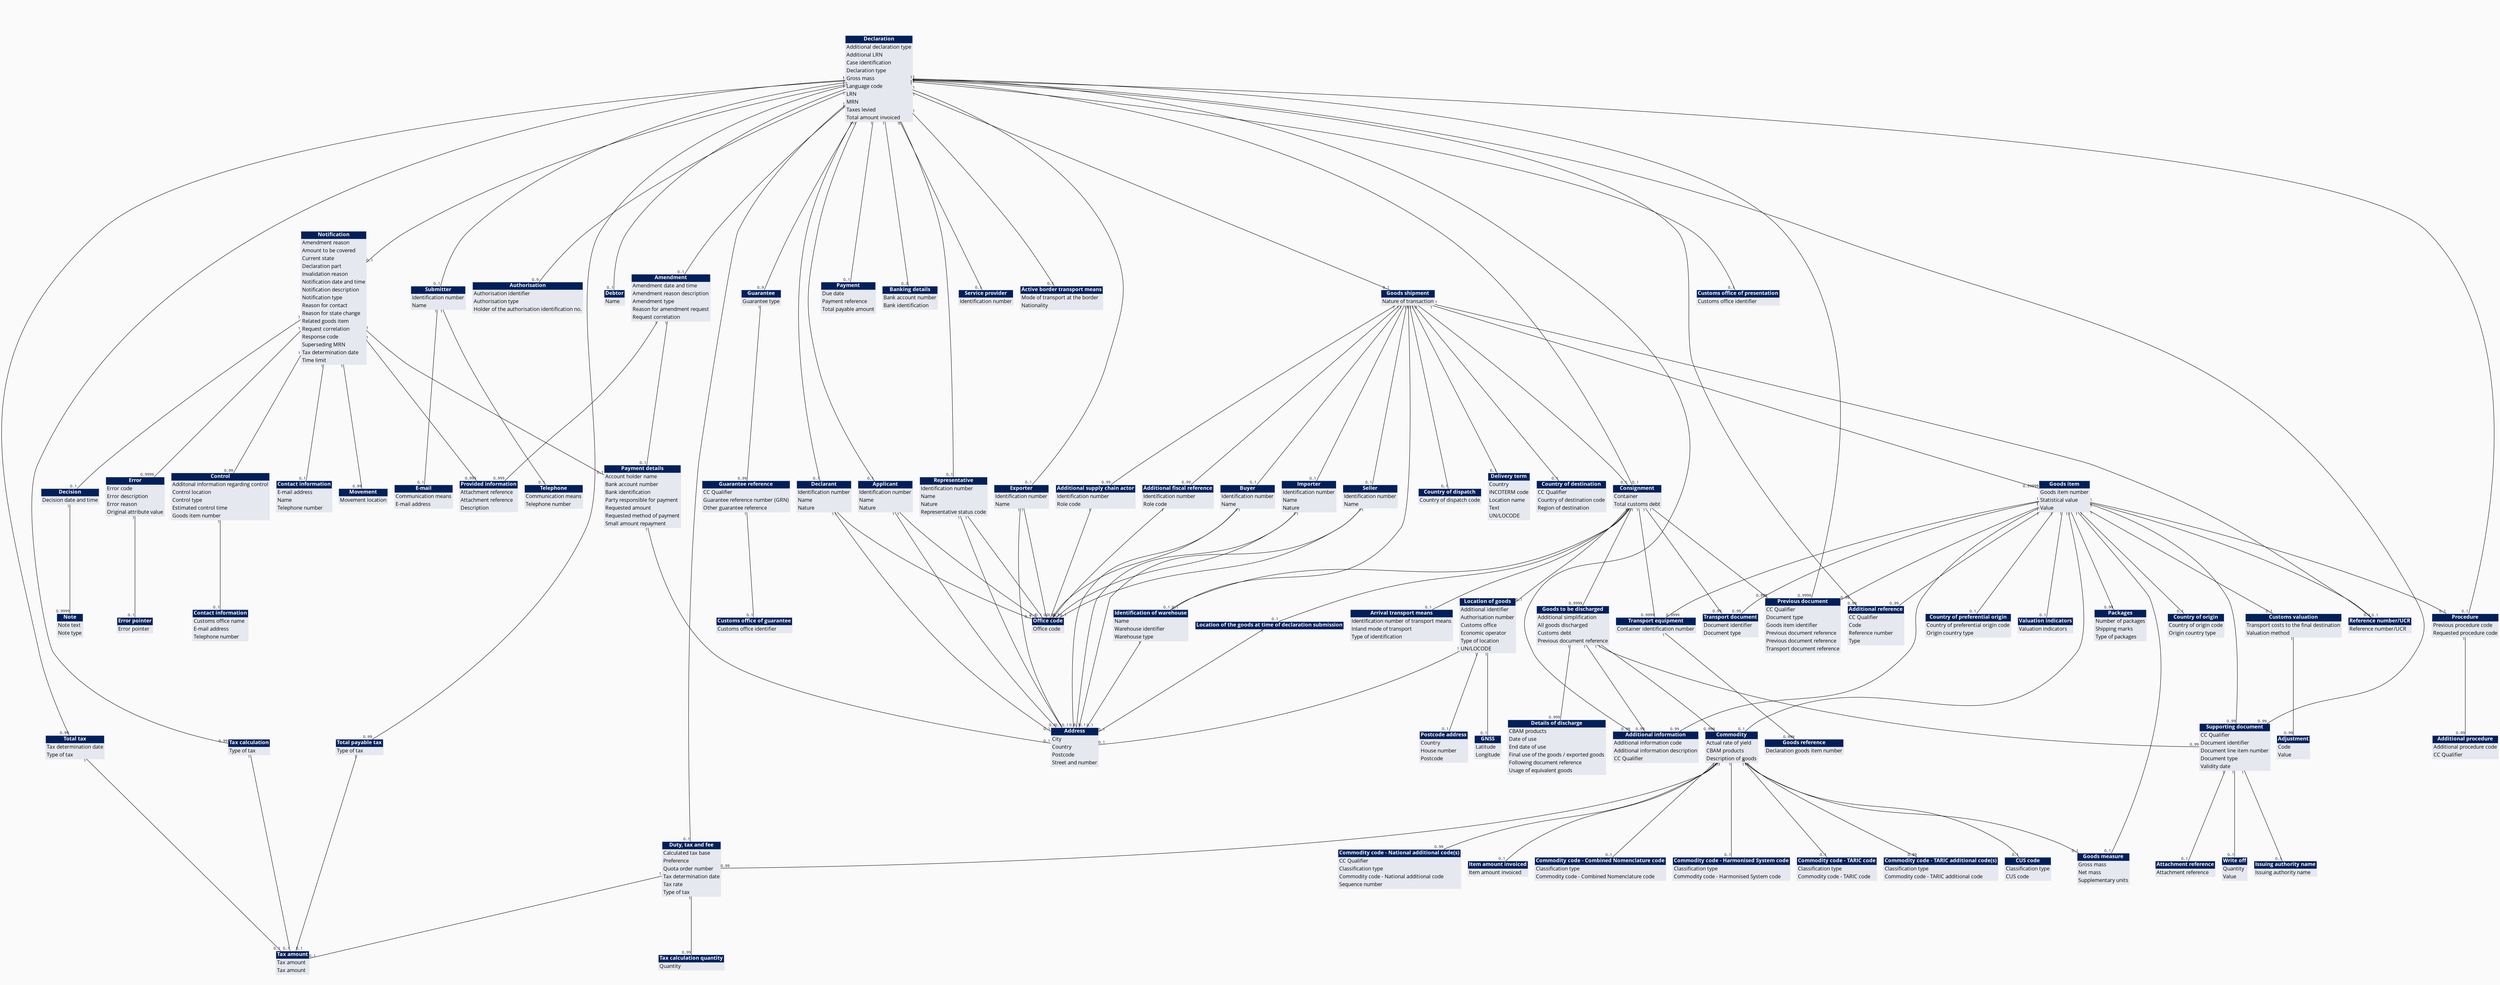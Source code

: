 Graph ClassDiagram {
bgcolor="#fafafa"
ratio="0.4"
node [shape=plain, fontname="Open Sans"]
edge [fontname="Open Sans" width="2"]
"FIg-001" -- "FIg-014" [headlabel="0..1" taillabel="1" fontsize=10]
"FIg-001" -- "FIg-026" [headlabel="0..1" taillabel="1" fontsize=10]
"FIg-001" -- "FIg-028" [headlabel="0..1" taillabel="1" fontsize=10]
"FIg-001" -- "FIg-031" [headlabel="0..1" taillabel="1" fontsize=10]
"FIg-001" -- "FIg-032" [headlabel="0..9" taillabel="1" fontsize=10]
"FIg-001" -- "FIg-033" [headlabel="0..1" taillabel="1" fontsize=10]
"FIg-001" -- "FIg-034" [headlabel="0..1" taillabel="1" fontsize=10]
"FIg-001" -- "FIg-036" [headlabel="0..1" taillabel="1" fontsize=10]
"FIg-001" -- "FIg-038" [headlabel="0..1" taillabel="1" fontsize=10]
"FIg-001" -- "FIg-050" [headlabel="0..99" taillabel="1" fontsize=10]
"FIg-001" -- "FIg-053" [headlabel="0..99" taillabel="1" fontsize=10]
"FIg-001" -- "FIg-057" [headlabel="0..99" taillabel="1" fontsize=10]
"FIg-001" -- "FIg-060" [headlabel="0..1" taillabel="1" fontsize=10]
"FIg-001" -- "FIg-062" [headlabel="0..3" taillabel="1" fontsize=10]
"FIg-001" -- "FIg-075" [headlabel="0..1" taillabel="1" fontsize=10]
"FIg-001" -- "FIg-079" [headlabel="0..1" taillabel="1" fontsize=10]
"FIg-001" -- "FIg-085" [headlabel="0..1" taillabel="1" fontsize=10]
"FIg-001" -- "FIg-099" [headlabel="0..9" taillabel="1" fontsize=10]
"FIg-001" -- "FIg-101" [headlabel="0..1" taillabel="1" fontsize=10]
"FIg-001" -- "FIg-102" [headlabel="0..99" taillabel="1" fontsize=10]
"FIg-001" -- "FIg-111" [headlabel="0..99" taillabel="1" fontsize=10]
"FIg-001" -- "FIg-113" [headlabel="0..1" taillabel="1" fontsize=10]
"FIg-001" -- "FIg-116" [headlabel="0..1" taillabel="1" fontsize=10]
"FIg-001" -- "FIg-119" [headlabel="0..1" taillabel="1" fontsize=10]
"FIg-001" -- "FIg-135" [headlabel="0..9999" taillabel="1" fontsize=10]
"FIg-001" -- "FIg-136" [headlabel="0..99" taillabel="1" fontsize=10]
"FIg-014" -- "FIg-012" [headlabel="0..999" taillabel="1" fontsize=10]
"FIg-014" -- "FIg-037" [headlabel="0..1" taillabel="1" fontsize=10]
"FIg-015" -- "FIg-011" [headlabel="0..9999" taillabel="1" fontsize=10]
"FIg-017" -- "FIg-023" [headlabel="0..1" taillabel="1" fontsize=10]
"FIg-019" -- "FIg-016" [headlabel="0..1" taillabel="1" fontsize=10]
"FIg-026" -- "FIg-029" [headlabel="0..1" taillabel="1" fontsize=10]
"FIg-026" -- "FIg-083" [headlabel="0..1" taillabel="1" fontsize=10]
"FIg-028" -- "FIg-009" [headlabel="0..1" taillabel="1" fontsize=10]
"FIg-028" -- "FIg-012" [headlabel="0..999" taillabel="1" fontsize=10]
"FIg-028" -- "FIg-015" [headlabel="0..1" taillabel="1" fontsize=10]
"FIg-028" -- "FIg-017" [headlabel="0..9999" taillabel="1" fontsize=10]
"FIg-028" -- "FIg-019" [headlabel="0..99" taillabel="1" fontsize=10]
"FIg-028" -- "FIg-024" [headlabel="0..99" taillabel="1" fontsize=10]
"FIg-028" -- "FIg-037" [headlabel="0..1" taillabel="1" fontsize=10]
"FIg-031" -- "FIg-043" [headlabel="0..1" taillabel="1" fontsize=10]
"FIg-031" -- "FIg-105" [headlabel="0..1" taillabel="1" fontsize=10]
"FIg-033" -- "FIg-029" [headlabel="0..1" taillabel="1" fontsize=10]
"FIg-033" -- "FIg-083" [headlabel="0..1" taillabel="1" fontsize=10]
"FIg-036" -- "FIg-029" [headlabel="0..1" taillabel="1" fontsize=10]
"FIg-036" -- "FIg-083" [headlabel="0..1" taillabel="1" fontsize=10]
"FIg-037" -- "FIg-083" [headlabel="0..1" taillabel="1" fontsize=10]
"FIg-038" -- "FIg-029" [headlabel="0..1" taillabel="1" fontsize=10]
"FIg-038" -- "FIg-083" [headlabel="0..1" taillabel="1" fontsize=10]
"FIg-044" -- "FIg-070" [headlabel="0..999" taillabel="1" fontsize=10]
"FIg-045" -- "FIg-047" [headlabel="0..1" taillabel="1" fontsize=10]
"FIg-045" -- "FIg-081" [headlabel="0..1" taillabel="1" fontsize=10]
"FIg-045" -- "FIg-082" [headlabel="0..1" taillabel="1" fontsize=10]
"FIg-045" -- "FIg-086" [headlabel="0..99" taillabel="1" fontsize=10]
"FIg-045" -- "FIg-087" [headlabel="0..1" taillabel="1" fontsize=10]
"FIg-045" -- "FIg-088" [headlabel="0..99" taillabel="1" fontsize=10]
"FIg-045" -- "FIg-089" [headlabel="0..1" taillabel="1" fontsize=10]
"FIg-045" -- "FIg-101" [headlabel="0..99" taillabel="1" fontsize=10]
"FIg-045" -- "FIg-133" [headlabel="0..1" taillabel="1" fontsize=10]
"FIg-050" -- "FIg-059" [headlabel="0..1" taillabel="1" fontsize=10]
"FIg-053" -- "FIg-059" [headlabel="0..1" taillabel="1" fontsize=10]
"FIg-057" -- "FIg-059" [headlabel="0..1" taillabel="1" fontsize=10]
"FIg-063" -- "FIg-029" [headlabel="0..1" taillabel="1" fontsize=10]
"FIg-063" -- "FIg-083" [headlabel="0..1" taillabel="1" fontsize=10]
"FIg-066" -- "FIg-029" [headlabel="0..1" taillabel="1" fontsize=10]
"FIg-067" -- "FIg-029" [headlabel="0..1" taillabel="1" fontsize=10]
"FIg-067" -- "FIg-083" [headlabel="0..1" taillabel="1" fontsize=10]
"FIg-075" -- "FIg-044" [headlabel="0..9999" taillabel="1" fontsize=10]
"FIg-075" -- "FIg-073" [headlabel="0..1" taillabel="1" fontsize=10]
"FIg-075" -- "FIg-076" [headlabel="0..1" taillabel="1" fontsize=10]
"FIg-075" -- "FIg-114" [headlabel="0..9999" taillabel="1" fontsize=10]
"FIg-075" -- "FIg-122" [headlabel="0..99" taillabel="1" fontsize=10]
"FIg-075" -- "FIg-127" [headlabel="0..1" taillabel="1" fontsize=10]
"FIg-075" -- "FIg-132" [headlabel="0..1" taillabel="1" fontsize=10]
"FIg-075" -- "FIg-135" [headlabel="0..999" taillabel="1" fontsize=10]
"FIg-076" -- "FIg-083" [headlabel="0..1" taillabel="1" fontsize=10]
"FIg-078" -- "FIg-044" [headlabel="0..9999" taillabel="1" fontsize=10]
"FIg-078" -- "FIg-045" [headlabel="0..1" taillabel="1" fontsize=10]
"FIg-078" -- "FIg-052" [headlabel="0..99" taillabel="1" fontsize=10]
"FIg-078" -- "FIg-089" [headlabel="0..1" taillabel="1" fontsize=10]
"FIg-078" -- "FIg-093" [headlabel="0..1" taillabel="1" fontsize=10]
"FIg-078" -- "FIg-100" [headlabel="0..1" taillabel="1" fontsize=10]
"FIg-078" -- "FIg-102" [headlabel="0..99" taillabel="1" fontsize=10]
"FIg-078" -- "FIg-103" [headlabel="0..1" taillabel="1" fontsize=10]
"FIg-078" -- "FIg-111" [headlabel="0..99" taillabel="1" fontsize=10]
"FIg-078" -- "FIg-113" [headlabel="0..1" taillabel="1" fontsize=10]
"FIg-078" -- "FIg-122" [headlabel="0..99" taillabel="1" fontsize=10]
"FIg-078" -- "FIg-126" [headlabel="0..1" taillabel="1" fontsize=10]
"FIg-078" -- "FIg-130" [headlabel="0..1" taillabel="1" fontsize=10]
"FIg-078" -- "FIg-135" [headlabel="0..99" taillabel="1" fontsize=10]
"FIg-078" -- "FIg-136" [headlabel="0..99" taillabel="1" fontsize=10]
"FIg-093" -- "FIg-094" [headlabel="0..99" taillabel="1" fontsize=10]
"FIg-099" -- "FIg-120" [headlabel="0..99" taillabel="1" fontsize=10]
"FIg-101" -- "FIg-059" [headlabel="0..1" taillabel="1" fontsize=10]
"FIg-101" -- "FIg-091" [headlabel="0..99" taillabel="1" fontsize=10]
"FIg-113" -- "FIg-097" [headlabel="0..99" taillabel="1" fontsize=10]
"FIg-114" -- "FIg-045" [headlabel="0..999" taillabel="1" fontsize=10]
"FIg-114" -- "FIg-102" [headlabel="0..99" taillabel="1" fontsize=10]
"FIg-114" -- "FIg-117" [headlabel="0..999" taillabel="1" fontsize=10]
"FIg-114" -- "FIg-136" [headlabel="0..99" taillabel="1" fontsize=10]
"FIg-119" -- "FIg-063" [headlabel="0..1" taillabel="1" fontsize=10]
"FIg-119" -- "FIg-066" [headlabel="0..99" taillabel="1" fontsize=10]
"FIg-119" -- "FIg-067" [headlabel="0..1" taillabel="1" fontsize=10]
"FIg-119" -- "FIg-071" [headlabel="0..1" taillabel="1" fontsize=10]
"FIg-119" -- "FIg-075" [headlabel="0..1" taillabel="1" fontsize=10]
"FIg-119" -- "FIg-077" [headlabel="0..1" taillabel="1" fontsize=10]
"FIg-119" -- "FIg-078" [headlabel="0..99999" taillabel="1" fontsize=10]
"FIg-119" -- "FIg-092" [headlabel="0..1" taillabel="1" fontsize=10]
"FIg-119" -- "FIg-125" [headlabel="0..1" taillabel="1" fontsize=10]
"FIg-119" -- "FIg-126" [headlabel="0..1" taillabel="1" fontsize=10]
"FIg-119" -- "FIg-132" [headlabel="0..1" taillabel="1" fontsize=10]
"FIg-119" -- "FIg-134" [headlabel="0..99" taillabel="1" fontsize=10]
"FIg-120" -- "FIg-004" [headlabel="0..1" taillabel="1" fontsize=10]
"FIg-125" -- "FIg-029" [headlabel="0..1" taillabel="1" fontsize=10]
"FIg-125" -- "FIg-083" [headlabel="0..1" taillabel="1" fontsize=10]
"FIg-127" -- "FIg-069" [headlabel="0..1" taillabel="1" fontsize=10]
"FIg-127" -- "FIg-083" [headlabel="0..1" taillabel="1" fontsize=10]
"FIg-127" -- "FIg-131" [headlabel="0..1" taillabel="1" fontsize=10]
"FIg-132" -- "FIg-083" [headlabel="0..1" taillabel="1" fontsize=10]
"FIg-134" -- "FIg-029" [headlabel="0..1" taillabel="1" fontsize=10]
"FIg-136" -- "FIg-042" [headlabel="0..1" taillabel="1" fontsize=10]
"FIg-136" -- "FIg-108" [headlabel="0..1" taillabel="1" fontsize=10]
"FIg-136" -- "FIg-137" [headlabel="0..1" taillabel="1" fontsize=10]
"FIg-001" [label=<<table border="0" cellspacing="0" cellborder="1" color="#E3E5E9"><tr><td bgcolor="#00205B"><font color="white"><b>Declaration</b></font></td></tr><tr><td bgcolor="#e5e8ee" align="left" sides="LR">Additional declaration type</td></tr><tr><td bgcolor="#e5e8ee" align="left" sides="LR">Additional LRN</td></tr><tr><td bgcolor="#e5e8ee" align="left" sides="LR">Case identification</td></tr><tr><td bgcolor="#e5e8ee" align="left" sides="LR">Declaration type</td></tr><tr><td bgcolor="#e5e8ee" align="left" sides="LR">Gross mass</td></tr><tr><td bgcolor="#e5e8ee" align="left" sides="LR">Language code</td></tr><tr><td bgcolor="#e5e8ee" align="left" sides="LR">LRN</td></tr><tr><td bgcolor="#e5e8ee" align="left" sides="LR">MRN</td></tr><tr><td bgcolor="#e5e8ee" align="left" sides="LR">Taxes levied</td></tr><tr><td bgcolor="#e5e8ee" align="left" sides="LRB">Total amount invoiced</td></tr></table>>]
"FIg-004" [label=<<table border="0" cellspacing="0" cellborder="1" color="#E3E5E9"><tr><td bgcolor="#00205B"><font color="white"><b>Customs office of guarantee</b></font></td></tr><tr><td bgcolor="#e5e8ee" align="left" sides="LR">Customs office identifier</td></tr></table>>]
"FIg-009" [label=<<table border="0" cellspacing="0" cellborder="1" color="#E3E5E9"><tr><td bgcolor="#00205B"><font color="white"><b>Contact information</b></font></td></tr><tr><td bgcolor="#e5e8ee" align="left" sides="LR">E-mail address</td></tr><tr><td bgcolor="#e5e8ee" align="left" sides="LR">Name</td></tr><tr><td bgcolor="#e5e8ee" align="left" sides="LRB">Telephone number</td></tr></table>>]
"FIg-011" [label=<<table border="0" cellspacing="0" cellborder="1" color="#E3E5E9"><tr><td bgcolor="#00205B"><font color="white"><b>Note</b></font></td></tr><tr><td bgcolor="#e5e8ee" align="left" sides="LR">Note text</td></tr><tr><td bgcolor="#e5e8ee" align="left" sides="LRB">Note type</td></tr></table>>]
"FIg-012" [label=<<table border="0" cellspacing="0" cellborder="1" color="#E3E5E9"><tr><td bgcolor="#00205B"><font color="white"><b>Provided information</b></font></td></tr><tr><td bgcolor="#e5e8ee" align="left" sides="LR">Attachment reference</td></tr><tr><td bgcolor="#e5e8ee" align="left" sides="LR">Attachment reference</td></tr><tr><td bgcolor="#e5e8ee" align="left" sides="LR">Description</td></tr></table>>]
"FIg-014" [label=<<table border="0" cellspacing="0" cellborder="1" color="#E3E5E9"><tr><td bgcolor="#00205B"><font color="white"><b>Amendment</b></font></td></tr><tr><td bgcolor="#e5e8ee" align="left" sides="LR">Amendment date and time</td></tr><tr><td bgcolor="#e5e8ee" align="left" sides="LR">Amendment reason description</td></tr><tr><td bgcolor="#e5e8ee" align="left" sides="LR">Amendment type</td></tr><tr><td bgcolor="#e5e8ee" align="left" sides="LR">Reason for amendment request</td></tr><tr><td bgcolor="#e5e8ee" align="left" sides="LRB">Request correlation</td></tr></table>>]
"FIg-015" [label=<<table border="0" cellspacing="0" cellborder="1" color="#E3E5E9"><tr><td bgcolor="#00205B"><font color="white"><b>Decision</b></font></td></tr><tr><td bgcolor="#e5e8ee" align="left" sides="LRB">Decision date and time</td></tr></table>>]
"FIg-016" [label=<<table border="0" cellspacing="0" cellborder="1" color="#E3E5E9"><tr><td bgcolor="#00205B"><font color="white"><b>Contact information</b></font></td></tr><tr><td bgcolor="#e5e8ee" align="left" sides="LR">Customs office name</td></tr><tr><td bgcolor="#e5e8ee" align="left" sides="LR">E-mail address</td></tr><tr><td bgcolor="#e5e8ee" align="left" sides="LRB">Telephone number</td></tr></table>>]
"FIg-017" [label=<<table border="0" cellspacing="0" cellborder="1" color="#E3E5E9"><tr><td bgcolor="#00205B"><font color="white"><b>Error</b></font></td></tr><tr><td bgcolor="#e5e8ee" align="left" sides="LR">Error code</td></tr><tr><td bgcolor="#e5e8ee" align="left" sides="LR">Error description</td></tr><tr><td bgcolor="#e5e8ee" align="left" sides="LR">Error reason</td></tr><tr><td bgcolor="#e5e8ee" align="left" sides="LRB">Original attribute value</td></tr></table>>]
"FIg-019" [label=<<table border="0" cellspacing="0" cellborder="1" color="#E3E5E9"><tr><td bgcolor="#00205B"><font color="white"><b>Control</b></font></td></tr><tr><td bgcolor="#e5e8ee" align="left" sides="LR">Additonal information regarding control</td></tr><tr><td bgcolor="#e5e8ee" align="left" sides="LR">Control location</td></tr><tr><td bgcolor="#e5e8ee" align="left" sides="LR">Control type</td></tr><tr><td bgcolor="#e5e8ee" align="left" sides="LR">Estimated control time</td></tr><tr><td bgcolor="#e5e8ee" align="left" sides="LRB">Goods item number</td></tr></table>>]
"FIg-023" [label=<<table border="0" cellspacing="0" cellborder="1" color="#E3E5E9"><tr><td bgcolor="#00205B"><font color="white"><b>Error pointer</b></font></td></tr><tr><td bgcolor="#e5e8ee" align="left" sides="LRB">Error pointer</td></tr></table>>]
"FIg-024" [label=<<table border="0" cellspacing="0" cellborder="1" color="#E3E5E9"><tr><td bgcolor="#00205B"><font color="white"><b>Movement</b></font></td></tr><tr><td bgcolor="#e5e8ee" align="left" sides="LRB">Movement location</td></tr></table>>]
"FIg-026" [label=<<table border="0" cellspacing="0" cellborder="1" color="#E3E5E9"><tr><td bgcolor="#00205B"><font color="white"><b>Representative</b></font></td></tr><tr><td bgcolor="#e5e8ee" align="left" sides="LR">Identification number</td></tr><tr><td bgcolor="#e5e8ee" align="left" sides="LR">Name</td></tr><tr><td bgcolor="#e5e8ee" align="left" sides="LR">Nature</td></tr><tr><td bgcolor="#e5e8ee" align="left" sides="LRB">Representative status code</td></tr></table>>]
"FIg-028" [label=<<table border="0" cellspacing="0" cellborder="1" color="#E3E5E9"><tr><td bgcolor="#00205B"><font color="white"><b>Notification</b></font></td></tr><tr><td bgcolor="#e5e8ee" align="left" sides="LR">Amendment reason</td></tr><tr><td bgcolor="#e5e8ee" align="left" sides="LR">Amount to be covered</td></tr><tr><td bgcolor="#e5e8ee" align="left" sides="LR">Current state</td></tr><tr><td bgcolor="#e5e8ee" align="left" sides="LR">Declaration part</td></tr><tr><td bgcolor="#e5e8ee" align="left" sides="LR">Invalidation reason</td></tr><tr><td bgcolor="#e5e8ee" align="left" sides="LR">Notification date and time</td></tr><tr><td bgcolor="#e5e8ee" align="left" sides="LR">Notification description</td></tr><tr><td bgcolor="#e5e8ee" align="left" sides="LR">Notification type</td></tr><tr><td bgcolor="#e5e8ee" align="left" sides="LR">Reason for contact</td></tr><tr><td bgcolor="#e5e8ee" align="left" sides="LR">Reason for state change</td></tr><tr><td bgcolor="#e5e8ee" align="left" sides="LR">Related goods item</td></tr><tr><td bgcolor="#e5e8ee" align="left" sides="LR">Request correlation</td></tr><tr><td bgcolor="#e5e8ee" align="left" sides="LR">Response code</td></tr><tr><td bgcolor="#e5e8ee" align="left" sides="LR">Superseding MRN</td></tr><tr><td bgcolor="#e5e8ee" align="left" sides="LR">Tax determination date</td></tr><tr><td bgcolor="#e5e8ee" align="left" sides="LRB">Time limit</td></tr></table>>]
"FIg-029" [label=<<table border="0" cellspacing="0" cellborder="1" color="#E3E5E9"><tr><td bgcolor="#00205B"><font color="white"><b>Office code</b></font></td></tr><tr><td bgcolor="#e5e8ee" align="left" sides="LR">Office code</td></tr></table>>]
"FIg-031" [label=<<table border="0" cellspacing="0" cellborder="1" color="#E3E5E9"><tr><td bgcolor="#00205B"><font color="white"><b>Submitter</b></font></td></tr><tr><td bgcolor="#e5e8ee" align="left" sides="LR">Identification number</td></tr><tr><td bgcolor="#e5e8ee" align="left" sides="LR">Name</td></tr></table>>]
"FIg-032" [label=<<table border="0" cellspacing="0" cellborder="1" color="#E3E5E9"><tr><td bgcolor="#00205B"><font color="white"><b>Authorisation</b></font></td></tr><tr><td bgcolor="#e5e8ee" align="left" sides="LR">Authorisation identifier</td></tr><tr><td bgcolor="#e5e8ee" align="left" sides="LR">Authorisation type</td></tr><tr><td bgcolor="#e5e8ee" align="left" sides="LRB">Holder of the authorisation identification no.</td></tr></table>>]
"FIg-033" [label=<<table border="0" cellspacing="0" cellborder="1" color="#E3E5E9"><tr><td bgcolor="#00205B"><font color="white"><b>Exporter</b></font></td></tr><tr><td bgcolor="#e5e8ee" align="left" sides="LR">Identification number</td></tr><tr><td bgcolor="#e5e8ee" align="left" sides="LRB">Name</td></tr></table>>]
"FIg-034" [label=<<table border="0" cellspacing="0" cellborder="1" color="#E3E5E9"><tr><td bgcolor="#00205B"><font color="white"><b>Debtor</b></font></td></tr><tr><td bgcolor="#e5e8ee" align="left" sides="LRB">Name</td></tr></table>>]
"FIg-036" [label=<<table border="0" cellspacing="0" cellborder="1" color="#E3E5E9"><tr><td bgcolor="#00205B"><font color="white"><b>Declarant</b></font></td></tr><tr><td bgcolor="#e5e8ee" align="left" sides="LR">Identification number</td></tr><tr><td bgcolor="#e5e8ee" align="left" sides="LR">Name</td></tr><tr><td bgcolor="#e5e8ee" align="left" sides="LRB">Nature</td></tr></table>>]
"FIg-037" [label=<<table border="0" cellspacing="0" cellborder="1" color="#E3E5E9"><tr><td bgcolor="#00205B"><font color="white"><b>Payment details</b></font></td></tr><tr><td bgcolor="#e5e8ee" align="left" sides="LR">Account holder name</td></tr><tr><td bgcolor="#e5e8ee" align="left" sides="LR">Bank account number</td></tr><tr><td bgcolor="#e5e8ee" align="left" sides="LR">Bank identification</td></tr><tr><td bgcolor="#e5e8ee" align="left" sides="LR">Party responsible for payment</td></tr><tr><td bgcolor="#e5e8ee" align="left" sides="LR">Requested amount</td></tr><tr><td bgcolor="#e5e8ee" align="left" sides="LR">Requested method of payment</td></tr><tr><td bgcolor="#e5e8ee" align="left" sides="LRB">Small amount repayment</td></tr></table>>]
"FIg-038" [label=<<table border="0" cellspacing="0" cellborder="1" color="#E3E5E9"><tr><td bgcolor="#00205B"><font color="white"><b>Applicant</b></font></td></tr><tr><td bgcolor="#e5e8ee" align="left" sides="LR">Identification number</td></tr><tr><td bgcolor="#e5e8ee" align="left" sides="LR">Name</td></tr><tr><td bgcolor="#e5e8ee" align="left" sides="LRB">Nature</td></tr></table>>]
"FIg-042" [label=<<table border="0" cellspacing="0" cellborder="1" color="#E3E5E9"><tr><td bgcolor="#00205B"><font color="white"><b>Attachment reference</b></font></td></tr><tr><td bgcolor="#e5e8ee" align="left" sides="LRB">Attachment reference</td></tr></table>>]
"FIg-043" [label=<<table border="0" cellspacing="0" cellborder="1" color="#E3E5E9"><tr><td bgcolor="#00205B"><font color="white"><b>Telephone</b></font></td></tr><tr><td bgcolor="#e5e8ee" align="left" sides="LR">Communication means</td></tr><tr><td bgcolor="#e5e8ee" align="left" sides="LRB">Telephone number</td></tr></table>>]
"FIg-044" [label=<<table border="0" cellspacing="0" cellborder="1" color="#E3E5E9"><tr><td bgcolor="#00205B"><font color="white"><b>Transport equipment</b></font></td></tr><tr><td bgcolor="#e5e8ee" align="left" sides="LR">Container identification number</td></tr></table>>]
"FIg-045" [label=<<table border="0" cellspacing="0" cellborder="1" color="#E3E5E9"><tr><td bgcolor="#00205B"><font color="white"><b>Commodity</b></font></td></tr><tr><td bgcolor="#e5e8ee" align="left" sides="LR">Actual rate of yield</td></tr><tr><td bgcolor="#e5e8ee" align="left" sides="LR">CBAM products</td></tr><tr><td bgcolor="#e5e8ee" align="left" sides="LRB">Description of goods</td></tr></table>>]
"FIg-047" [label=<<table border="0" cellspacing="0" cellborder="1" color="#E3E5E9"><tr><td bgcolor="#00205B"><font color="white"><b>Commodity code - Combined Nomenclature code</b></font></td></tr><tr><td bgcolor="#e5e8ee" align="left" sides="LR">Classification type</td></tr><tr><td bgcolor="#e5e8ee" align="left" sides="LR">Commodity code - Combined Nomenclature code</td></tr></table>>]
"FIg-050" [label=<<table border="0" cellspacing="0" cellborder="1" color="#E3E5E9"><tr><td bgcolor="#00205B"><font color="white"><b>Total tax</b></font></td></tr><tr><td bgcolor="#e5e8ee" align="left" sides="LR">Tax determination date</td></tr><tr><td bgcolor="#e5e8ee" align="left" sides="LRB">Type of tax</td></tr></table>>]
"FIg-052" [label=<<table border="0" cellspacing="0" cellborder="1" color="#E3E5E9"><tr><td bgcolor="#00205B"><font color="white"><b>Packages</b></font></td></tr><tr><td bgcolor="#e5e8ee" align="left" sides="LR">Number of packages</td></tr><tr><td bgcolor="#e5e8ee" align="left" sides="LR">Shipping marks</td></tr><tr><td bgcolor="#e5e8ee" align="left" sides="LRB">Type of packages</td></tr></table>>]
"FIg-053" [label=<<table border="0" cellspacing="0" cellborder="1" color="#E3E5E9"><tr><td bgcolor="#00205B"><font color="white"><b>Tax calculation</b></font></td></tr><tr><td bgcolor="#e5e8ee" align="left" sides="LRB">Type of tax</td></tr></table>>]
"FIg-057" [label=<<table border="0" cellspacing="0" cellborder="1" color="#E3E5E9"><tr><td bgcolor="#00205B"><font color="white"><b>Total payable tax</b></font></td></tr><tr><td bgcolor="#e5e8ee" align="left" sides="LRB">Type of tax</td></tr></table>>]
"FIg-059" [label=<<table border="0" cellspacing="0" cellborder="1" color="#E3E5E9"><tr><td bgcolor="#00205B"><font color="white"><b>Tax amount</b></font></td></tr><tr><td bgcolor="#e5e8ee" align="left" sides="LR">Tax amount</td></tr><tr><td bgcolor="#e5e8ee" align="left" sides="LRB">Tax amount</td></tr></table>>]
"FIg-060" [label=<<table border="0" cellspacing="0" cellborder="1" color="#E3E5E9"><tr><td bgcolor="#00205B"><font color="white"><b>Payment</b></font></td></tr><tr><td bgcolor="#e5e8ee" align="left" sides="LR">Due date</td></tr><tr><td bgcolor="#e5e8ee" align="left" sides="LR">Payment reference</td></tr><tr><td bgcolor="#e5e8ee" align="left" sides="LRB">Total payable amount</td></tr></table>>]
"FIg-062" [label=<<table border="0" cellspacing="0" cellborder="1" color="#E3E5E9"><tr><td bgcolor="#00205B"><font color="white"><b>Banking details</b></font></td></tr><tr><td bgcolor="#e5e8ee" align="left" sides="LR">Bank account number</td></tr><tr><td bgcolor="#e5e8ee" align="left" sides="LR">Bank identification</td></tr></table>>]
"FIg-063" [label=<<table border="0" cellspacing="0" cellborder="1" color="#E3E5E9"><tr><td bgcolor="#00205B"><font color="white"><b>Buyer</b></font></td></tr><tr><td bgcolor="#e5e8ee" align="left" sides="LR">Identification number</td></tr><tr><td bgcolor="#e5e8ee" align="left" sides="LRB">Name</td></tr></table>>]
"FIg-066" [label=<<table border="0" cellspacing="0" cellborder="1" color="#E3E5E9"><tr><td bgcolor="#00205B"><font color="white"><b>Additional fiscal reference</b></font></td></tr><tr><td bgcolor="#e5e8ee" align="left" sides="LR">Identification number</td></tr><tr><td bgcolor="#e5e8ee" align="left" sides="LRB">Role code</td></tr></table>>]
"FIg-067" [label=<<table border="0" cellspacing="0" cellborder="1" color="#E3E5E9"><tr><td bgcolor="#00205B"><font color="white"><b>Importer</b></font></td></tr><tr><td bgcolor="#e5e8ee" align="left" sides="LR">Identification number</td></tr><tr><td bgcolor="#e5e8ee" align="left" sides="LR">Name</td></tr><tr><td bgcolor="#e5e8ee" align="left" sides="LRB">Nature</td></tr></table>>]
"FIg-069" [label=<<table border="0" cellspacing="0" cellborder="1" color="#E3E5E9"><tr><td bgcolor="#00205B"><font color="white"><b>GNSS</b></font></td></tr><tr><td bgcolor="#e5e8ee" align="left" sides="LR">Latitude</td></tr><tr><td bgcolor="#e5e8ee" align="left" sides="LRB">Longitude</td></tr></table>>]
"FIg-070" [label=<<table border="0" cellspacing="0" cellborder="1" color="#E3E5E9"><tr><td bgcolor="#00205B"><font color="white"><b>Goods reference</b></font></td></tr><tr><td bgcolor="#e5e8ee" align="left" sides="LR">Declaration goods item number</td></tr></table>>]
"FIg-071" [label=<<table border="0" cellspacing="0" cellborder="1" color="#E3E5E9"><tr><td bgcolor="#00205B"><font color="white"><b>Country of dispatch</b></font></td></tr><tr><td bgcolor="#e5e8ee" align="left" sides="LRB">Country of dispatch code</td></tr></table>>]
"FIg-073" [label=<<table border="0" cellspacing="0" cellborder="1" color="#E3E5E9"><tr><td bgcolor="#00205B"><font color="white"><b>Arrival transport means</b></font></td></tr><tr><td bgcolor="#e5e8ee" align="left" sides="LR">Identification number of transport means</td></tr><tr><td bgcolor="#e5e8ee" align="left" sides="LR">Inland mode of transport</td></tr><tr><td bgcolor="#e5e8ee" align="left" sides="LRB">Type of identification</td></tr></table>>]
"FIg-075" [label=<<table border="0" cellspacing="0" cellborder="1" color="#E3E5E9"><tr><td bgcolor="#00205B"><font color="white"><b>Consignment</b></font></td></tr><tr><td bgcolor="#e5e8ee" align="left" sides="LR">Container</td></tr><tr><td bgcolor="#e5e8ee" align="left" sides="LRB">Total customs debt</td></tr></table>>]
"FIg-076" [label=<<table border="0" cellspacing="0" cellborder="1" color="#E3E5E9"><tr><td bgcolor="#00205B"><font color="white"><b>Location of the goods at time of declaration submission</b></font></td></tr></table>>]
"FIg-077" [label=<<table border="0" cellspacing="0" cellborder="1" color="#E3E5E9"><tr><td bgcolor="#00205B"><font color="white"><b>Delivery term</b></font></td></tr><tr><td bgcolor="#e5e8ee" align="left" sides="LR">Country</td></tr><tr><td bgcolor="#e5e8ee" align="left" sides="LR">INCOTERM code</td></tr><tr><td bgcolor="#e5e8ee" align="left" sides="LR">Location name</td></tr><tr><td bgcolor="#e5e8ee" align="left" sides="LR">Text</td></tr><tr><td bgcolor="#e5e8ee" align="left" sides="LRB">UN/LOCODE</td></tr></table>>]
"FIg-078" [label=<<table border="0" cellspacing="0" cellborder="1" color="#E3E5E9"><tr><td bgcolor="#00205B"><font color="white"><b>Goods item</b></font></td></tr><tr><td bgcolor="#e5e8ee" align="left" sides="LR">Goods item number</td></tr><tr><td bgcolor="#e5e8ee" align="left" sides="LR">Statistical value</td></tr><tr><td bgcolor="#e5e8ee" align="left" sides="LRB">Value</td></tr></table>>]
"FIg-079" [label=<<table border="0" cellspacing="0" cellborder="1" color="#E3E5E9"><tr><td bgcolor="#00205B"><font color="white"><b>Service provider</b></font></td></tr><tr><td bgcolor="#e5e8ee" align="left" sides="LR">Identification number</td></tr></table>>]
"FIg-081" [label=<<table border="0" cellspacing="0" cellborder="1" color="#E3E5E9"><tr><td bgcolor="#00205B"><font color="white"><b>Commodity code - Harmonised System code</b></font></td></tr><tr><td bgcolor="#e5e8ee" align="left" sides="LR">Classification type</td></tr><tr><td bgcolor="#e5e8ee" align="left" sides="LR">Commodity code - Harmonised System code</td></tr></table>>]
"FIg-082" [label=<<table border="0" cellspacing="0" cellborder="1" color="#E3E5E9"><tr><td bgcolor="#00205B"><font color="white"><b>Commodity code - TARIC code</b></font></td></tr><tr><td bgcolor="#e5e8ee" align="left" sides="LR">Classification type</td></tr><tr><td bgcolor="#e5e8ee" align="left" sides="LR">Commodity code - TARIC code</td></tr></table>>]
"FIg-083" [label=<<table border="0" cellspacing="0" cellborder="1" color="#E3E5E9"><tr><td bgcolor="#00205B"><font color="white"><b>Address</b></font></td></tr><tr><td bgcolor="#e5e8ee" align="left" sides="LR">City</td></tr><tr><td bgcolor="#e5e8ee" align="left" sides="LR">Country</td></tr><tr><td bgcolor="#e5e8ee" align="left" sides="LR">Postcode</td></tr><tr><td bgcolor="#e5e8ee" align="left" sides="LRB">Street and number</td></tr></table>>]
"FIg-085" [label=<<table border="0" cellspacing="0" cellborder="1" color="#E3E5E9"><tr><td bgcolor="#00205B"><font color="white"><b>Active border transport means</b></font></td></tr><tr><td bgcolor="#e5e8ee" align="left" sides="LR">Mode of transport at the border</td></tr><tr><td bgcolor="#e5e8ee" align="left" sides="LRB">Nationality</td></tr></table>>]
"FIg-086" [label=<<table border="0" cellspacing="0" cellborder="1" color="#E3E5E9"><tr><td bgcolor="#00205B"><font color="white"><b>Commodity code - TARIC additional code(s)</b></font></td></tr><tr><td bgcolor="#e5e8ee" align="left" sides="LR">Classification type</td></tr><tr><td bgcolor="#e5e8ee" align="left" sides="LR">Commodity code - TARIC additional code</td></tr></table>>]
"FIg-087" [label=<<table border="0" cellspacing="0" cellborder="1" color="#E3E5E9"><tr><td bgcolor="#00205B"><font color="white"><b>CUS code</b></font></td></tr><tr><td bgcolor="#e5e8ee" align="left" sides="LR">Classification type</td></tr><tr><td bgcolor="#e5e8ee" align="left" sides="LR">CUS code</td></tr></table>>]
"FIg-088" [label=<<table border="0" cellspacing="0" cellborder="1" color="#E3E5E9"><tr><td bgcolor="#00205B"><font color="white"><b>Commodity code - National additional code(s)</b></font></td></tr><tr><td bgcolor="#e5e8ee" align="left" sides="LR">CC Qualifier</td></tr><tr><td bgcolor="#e5e8ee" align="left" sides="LR">Classification type</td></tr><tr><td bgcolor="#e5e8ee" align="left" sides="LR">Commodity code - National additional code</td></tr><tr><td bgcolor="#e5e8ee" align="left" sides="LRB">Sequence number</td></tr></table>>]
"FIg-089" [label=<<table border="0" cellspacing="0" cellborder="1" color="#E3E5E9"><tr><td bgcolor="#00205B"><font color="white"><b>Goods measure</b></font></td></tr><tr><td bgcolor="#e5e8ee" align="left" sides="LR">Gross mass</td></tr><tr><td bgcolor="#e5e8ee" align="left" sides="LR">Net mass</td></tr><tr><td bgcolor="#e5e8ee" align="left" sides="LRB">Supplementary units</td></tr></table>>]
"FIg-091" [label=<<table border="0" cellspacing="0" cellborder="1" color="#E3E5E9"><tr><td bgcolor="#00205B"><font color="white"><b>Tax calculation quantity</b></font></td></tr><tr><td bgcolor="#e5e8ee" align="left" sides="LR">Quantity</td></tr></table>>]
"FIg-092" [label=<<table border="0" cellspacing="0" cellborder="1" color="#E3E5E9"><tr><td bgcolor="#00205B"><font color="white"><b>Country of destination</b></font></td></tr><tr><td bgcolor="#e5e8ee" align="left" sides="LR">CC Qualifier</td></tr><tr><td bgcolor="#e5e8ee" align="left" sides="LR">Country of destination code</td></tr><tr><td bgcolor="#e5e8ee" align="left" sides="LRB">Region of destination</td></tr></table>>]
"FIg-093" [label=<<table border="0" cellspacing="0" cellborder="1" color="#E3E5E9"><tr><td bgcolor="#00205B"><font color="white"><b>Customs valuation</b></font></td></tr><tr><td bgcolor="#e5e8ee" align="left" sides="LR">Transport costs to the final destination</td></tr><tr><td bgcolor="#e5e8ee" align="left" sides="LRB">Valuation method</td></tr></table>>]
"FIg-094" [label=<<table border="0" cellspacing="0" cellborder="1" color="#E3E5E9"><tr><td bgcolor="#00205B"><font color="white"><b>Adjustment</b></font></td></tr><tr><td bgcolor="#e5e8ee" align="left" sides="LR">Code</td></tr><tr><td bgcolor="#e5e8ee" align="left" sides="LRB">Value</td></tr></table>>]
"FIg-097" [label=<<table border="0" cellspacing="0" cellborder="1" color="#E3E5E9"><tr><td bgcolor="#00205B"><font color="white"><b>Additional procedure</b></font></td></tr><tr><td bgcolor="#e5e8ee" align="left" sides="LR">Additional procedure code</td></tr><tr><td bgcolor="#e5e8ee" align="left" sides="LRB">CC Qualifier</td></tr></table>>]
"FIg-099" [label=<<table border="0" cellspacing="0" cellborder="1" color="#E3E5E9"><tr><td bgcolor="#00205B"><font color="white"><b>Guarantee</b></font></td></tr><tr><td bgcolor="#e5e8ee" align="left" sides="LRB">Guarantee type</td></tr></table>>]
"FIg-100" [label=<<table border="0" cellspacing="0" cellborder="1" color="#E3E5E9"><tr><td bgcolor="#00205B"><font color="white"><b>Country of origin</b></font></td></tr><tr><td bgcolor="#e5e8ee" align="left" sides="LR">Country of origin code</td></tr><tr><td bgcolor="#e5e8ee" align="left" sides="LRB">Origin country type</td></tr></table>>]
"FIg-101" [label=<<table border="0" cellspacing="0" cellborder="1" color="#E3E5E9"><tr><td bgcolor="#00205B"><font color="white"><b>Duty, tax and fee</b></font></td></tr><tr><td bgcolor="#e5e8ee" align="left" sides="LR">Calculated tax base</td></tr><tr><td bgcolor="#e5e8ee" align="left" sides="LR">Preference</td></tr><tr><td bgcolor="#e5e8ee" align="left" sides="LR">Quota order number</td></tr><tr><td bgcolor="#e5e8ee" align="left" sides="LR">Tax determination date</td></tr><tr><td bgcolor="#e5e8ee" align="left" sides="LR">Tax rate</td></tr><tr><td bgcolor="#e5e8ee" align="left" sides="LRB">Type of tax</td></tr></table>>]
"FIg-102" [label=<<table border="0" cellspacing="0" cellborder="1" color="#E3E5E9"><tr><td bgcolor="#00205B"><font color="white"><b>Additional information</b></font></td></tr><tr><td bgcolor="#e5e8ee" align="left" sides="LR">Additional information code</td></tr><tr><td bgcolor="#e5e8ee" align="left" sides="LR">Additional information description</td></tr><tr><td bgcolor="#e5e8ee" align="left" sides="LRB">CC Qualifier</td></tr></table>>]
"FIg-103" [label=<<table border="0" cellspacing="0" cellborder="1" color="#E3E5E9"><tr><td bgcolor="#00205B"><font color="white"><b>Country of preferential origin</b></font></td></tr><tr><td bgcolor="#e5e8ee" align="left" sides="LR">Country of preferential origin code</td></tr><tr><td bgcolor="#e5e8ee" align="left" sides="LRB">Origin country type</td></tr></table>>]
"FIg-105" [label=<<table border="0" cellspacing="0" cellborder="1" color="#E3E5E9"><tr><td bgcolor="#00205B"><font color="white"><b>E-mail</b></font></td></tr><tr><td bgcolor="#e5e8ee" align="left" sides="LR">Communication means</td></tr><tr><td bgcolor="#e5e8ee" align="left" sides="LRB">E-mail address</td></tr></table>>]
"FIg-108" [label=<<table border="0" cellspacing="0" cellborder="1" color="#E3E5E9"><tr><td bgcolor="#00205B"><font color="white"><b>Write off</b></font></td></tr><tr><td bgcolor="#e5e8ee" align="left" sides="LR">Quantity</td></tr><tr><td bgcolor="#e5e8ee" align="left" sides="LR">Value</td></tr></table>>]
"FIg-111" [label=<<table border="0" cellspacing="0" cellborder="1" color="#E3E5E9"><tr><td bgcolor="#00205B"><font color="white"><b>Additional reference</b></font></td></tr><tr><td bgcolor="#e5e8ee" align="left" sides="LR">CC Qualifier</td></tr><tr><td bgcolor="#e5e8ee" align="left" sides="LR">Code</td></tr><tr><td bgcolor="#e5e8ee" align="left" sides="LR">Reference number</td></tr><tr><td bgcolor="#e5e8ee" align="left" sides="LRB">Type</td></tr></table>>]
"FIg-113" [label=<<table border="0" cellspacing="0" cellborder="1" color="#E3E5E9"><tr><td bgcolor="#00205B"><font color="white"><b>Procedure</b></font></td></tr><tr><td bgcolor="#e5e8ee" align="left" sides="LR">Previous procedure code</td></tr><tr><td bgcolor="#e5e8ee" align="left" sides="LRB">Requested procedure code</td></tr></table>>]
"FIg-114" [label=<<table border="0" cellspacing="0" cellborder="1" color="#E3E5E9"><tr><td bgcolor="#00205B"><font color="white"><b>Goods to be discharged</b></font></td></tr><tr><td bgcolor="#e5e8ee" align="left" sides="LR">Additional simplification</td></tr><tr><td bgcolor="#e5e8ee" align="left" sides="LR">All goods discharged</td></tr><tr><td bgcolor="#e5e8ee" align="left" sides="LR">Customs debt</td></tr><tr><td bgcolor="#e5e8ee" align="left" sides="LRB">Previous document reference</td></tr></table>>]
"FIg-116" [label=<<table border="0" cellspacing="0" cellborder="1" color="#E3E5E9"><tr><td bgcolor="#00205B"><font color="white"><b>Customs office of presentation</b></font></td></tr><tr><td bgcolor="#e5e8ee" align="left" sides="LR">Customs office identifier</td></tr></table>>]
"FIg-117" [label=<<table border="0" cellspacing="0" cellborder="1" color="#E3E5E9"><tr><td bgcolor="#00205B"><font color="white"><b>Details of discharge</b></font></td></tr><tr><td bgcolor="#e5e8ee" align="left" sides="LR">CBAM products</td></tr><tr><td bgcolor="#e5e8ee" align="left" sides="LR">Date of use</td></tr><tr><td bgcolor="#e5e8ee" align="left" sides="LR">End date of use</td></tr><tr><td bgcolor="#e5e8ee" align="left" sides="LR">Final use of the goods / exported goods</td></tr><tr><td bgcolor="#e5e8ee" align="left" sides="LR">Following document reference</td></tr><tr><td bgcolor="#e5e8ee" align="left" sides="LRB">Usage of equivalent goods</td></tr></table>>]
"FIg-119" [label=<<table border="0" cellspacing="0" cellborder="1" color="#E3E5E9"><tr><td bgcolor="#00205B"><font color="white"><b>Goods shipment</b></font></td></tr><tr><td bgcolor="#e5e8ee" align="left" sides="LRB">Nature of transaction</td></tr></table>>]
"FIg-120" [label=<<table border="0" cellspacing="0" cellborder="1" color="#E3E5E9"><tr><td bgcolor="#00205B"><font color="white"><b>Guarantee reference</b></font></td></tr><tr><td bgcolor="#e5e8ee" align="left" sides="LR">CC Qualifier</td></tr><tr><td bgcolor="#e5e8ee" align="left" sides="LR">Guarantee reference number (GRN)</td></tr><tr><td bgcolor="#e5e8ee" align="left" sides="LRB">Other guarantee reference</td></tr></table>>]
"FIg-122" [label=<<table border="0" cellspacing="0" cellborder="1" color="#E3E5E9"><tr><td bgcolor="#00205B"><font color="white"><b>Transport document</b></font></td></tr><tr><td bgcolor="#e5e8ee" align="left" sides="LR">Document identifier</td></tr><tr><td bgcolor="#e5e8ee" align="left" sides="LR">Document type</td></tr></table>>]
"FIg-125" [label=<<table border="0" cellspacing="0" cellborder="1" color="#E3E5E9"><tr><td bgcolor="#00205B"><font color="white"><b>Seller</b></font></td></tr><tr><td bgcolor="#e5e8ee" align="left" sides="LR">Identification number</td></tr><tr><td bgcolor="#e5e8ee" align="left" sides="LR">Name</td></tr></table>>]
"FIg-126" [label=<<table border="0" cellspacing="0" cellborder="1" color="#E3E5E9"><tr><td bgcolor="#00205B"><font color="white"><b>Reference number/UCR</b></font></td></tr><tr><td bgcolor="#e5e8ee" align="left" sides="LRB">Reference number/UCR</td></tr></table>>]
"FIg-127" [label=<<table border="0" cellspacing="0" cellborder="1" color="#E3E5E9"><tr><td bgcolor="#00205B"><font color="white"><b>Location of goods</b></font></td></tr><tr><td bgcolor="#e5e8ee" align="left" sides="LR">Additional identifier</td></tr><tr><td bgcolor="#e5e8ee" align="left" sides="LR">Authorisation number</td></tr><tr><td bgcolor="#e5e8ee" align="left" sides="LR">Customs office</td></tr><tr><td bgcolor="#e5e8ee" align="left" sides="LR">Economic operator</td></tr><tr><td bgcolor="#e5e8ee" align="left" sides="LR">Type of location</td></tr><tr><td bgcolor="#e5e8ee" align="left" sides="LRB">UN/LOCODE</td></tr></table>>]
"FIg-130" [label=<<table border="0" cellspacing="0" cellborder="1" color="#E3E5E9"><tr><td bgcolor="#00205B"><font color="white"><b>Valuation indicators</b></font></td></tr><tr><td bgcolor="#e5e8ee" align="left" sides="LRB">Valuation indicators</td></tr></table>>]
"FIg-131" [label=<<table border="0" cellspacing="0" cellborder="1" color="#E3E5E9"><tr><td bgcolor="#00205B"><font color="white"><b>Postcode address</b></font></td></tr><tr><td bgcolor="#e5e8ee" align="left" sides="LR">Country</td></tr><tr><td bgcolor="#e5e8ee" align="left" sides="LR">House number</td></tr><tr><td bgcolor="#e5e8ee" align="left" sides="LR">Postcode</td></tr></table>>]
"FIg-132" [label=<<table border="0" cellspacing="0" cellborder="1" color="#E3E5E9"><tr><td bgcolor="#00205B"><font color="white"><b>Identification of warehouse</b></font></td></tr><tr><td bgcolor="#e5e8ee" align="left" sides="LR">Name</td></tr><tr><td bgcolor="#e5e8ee" align="left" sides="LR">Warehouse identifier</td></tr><tr><td bgcolor="#e5e8ee" align="left" sides="LRB">Warehouse type</td></tr></table>>]
"FIg-133" [label=<<table border="0" cellspacing="0" cellborder="1" color="#E3E5E9"><tr><td bgcolor="#00205B"><font color="white"><b>Item amount invoiced</b></font></td></tr><tr><td bgcolor="#e5e8ee" align="left" sides="LR">Item amount invoiced</td></tr></table>>]
"FIg-134" [label=<<table border="0" cellspacing="0" cellborder="1" color="#E3E5E9"><tr><td bgcolor="#00205B"><font color="white"><b>Additional supply chain actor</b></font></td></tr><tr><td bgcolor="#e5e8ee" align="left" sides="LR">Identification number</td></tr><tr><td bgcolor="#e5e8ee" align="left" sides="LRB">Role code</td></tr></table>>]
"FIg-135" [label=<<table border="0" cellspacing="0" cellborder="1" color="#E3E5E9"><tr><td bgcolor="#00205B"><font color="white"><b>Previous document</b></font></td></tr><tr><td bgcolor="#e5e8ee" align="left" sides="LR">CC Qualifier</td></tr><tr><td bgcolor="#e5e8ee" align="left" sides="LR">Document type</td></tr><tr><td bgcolor="#e5e8ee" align="left" sides="LR">Goods item identifier</td></tr><tr><td bgcolor="#e5e8ee" align="left" sides="LR">Previous document reference</td></tr><tr><td bgcolor="#e5e8ee" align="left" sides="LR">Previous document reference</td></tr><tr><td bgcolor="#e5e8ee" align="left" sides="LRB">Transport document reference</td></tr></table>>]
"FIg-136" [label=<<table border="0" cellspacing="0" cellborder="1" color="#E3E5E9"><tr><td bgcolor="#00205B"><font color="white"><b>Supporting document</b></font></td></tr><tr><td bgcolor="#e5e8ee" align="left" sides="LR">CC Qualifier</td></tr><tr><td bgcolor="#e5e8ee" align="left" sides="LR">Document identifier</td></tr><tr><td bgcolor="#e5e8ee" align="left" sides="LR">Document line item number</td></tr><tr><td bgcolor="#e5e8ee" align="left" sides="LR">Document type</td></tr><tr><td bgcolor="#e5e8ee" align="left" sides="LRB">Validity date</td></tr></table>>]
"FIg-137" [label=<<table border="0" cellspacing="0" cellborder="1" color="#E3E5E9"><tr><td bgcolor="#00205B"><font color="white"><b>Issuing authority name</b></font></td></tr><tr><td bgcolor="#e5e8ee" align="left" sides="LR">Issuing authority name</td></tr></table>>]
}
